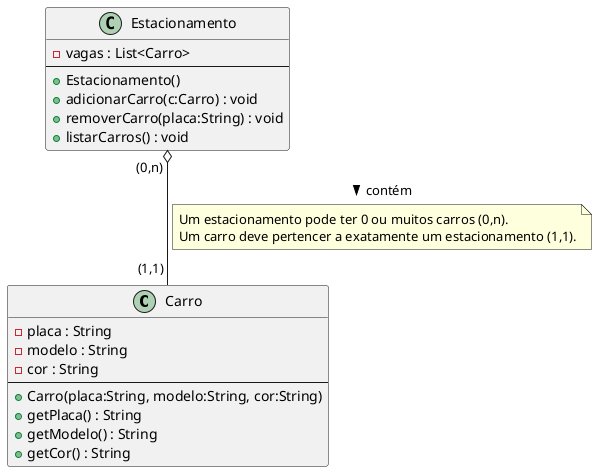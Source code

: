 @startuml
class Carro {
  - placa : String
  - modelo : String
  - cor : String
  --
  + Carro(placa:String, modelo:String, cor:String)
  + getPlaca() : String
  + getModelo() : String
  + getCor() : String
}

class Estacionamento {
  - vagas : List<Carro>
  --
  + Estacionamento()
  + adicionarCarro(c:Carro) : void
  + removerCarro(placa:String) : void
  + listarCarros() : void
}

Estacionamento " (0,n) " o-- " (1,1) " Carro : contém >

note on link
Um estacionamento pode ter 0 ou muitos carros (0,n).
Um carro deve pertencer a exatamente um estacionamento (1,1).
end note
@enduml
